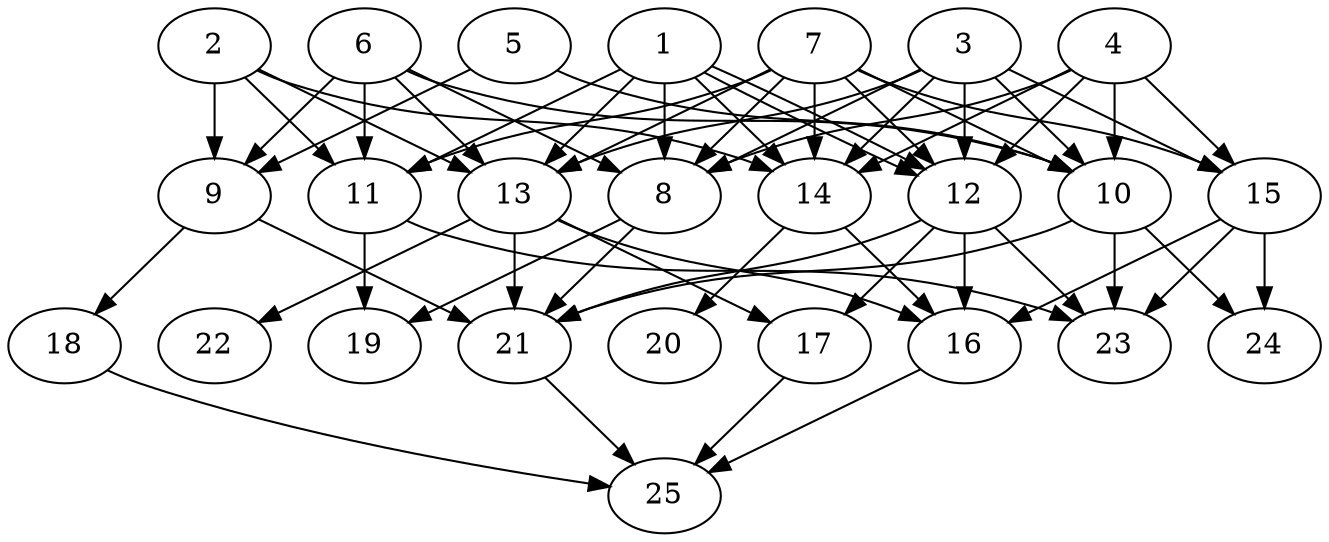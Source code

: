 // DAG automatically generated by daggen at Thu Oct  3 14:00:39 2019
// ./daggen --dot -n 25 --ccr 0.4 --fat 0.7 --regular 0.7 --density 0.7 --mindata 5242880 --maxdata 52428800 
digraph G {
  1 [size="93890560", alpha="0.01", expect_size="37556224"] 
  1 -> 8 [size ="37556224"]
  1 -> 11 [size ="37556224"]
  1 -> 12 [size ="37556224"]
  1 -> 12 [size ="37556224"]
  1 -> 13 [size ="37556224"]
  1 -> 14 [size ="37556224"]
  2 [size="70033920", alpha="0.06", expect_size="28013568"] 
  2 -> 9 [size ="28013568"]
  2 -> 11 [size ="28013568"]
  2 -> 13 [size ="28013568"]
  2 -> 14 [size ="28013568"]
  3 [size="54128640", alpha="0.08", expect_size="21651456"] 
  3 -> 8 [size ="21651456"]
  3 -> 10 [size ="21651456"]
  3 -> 12 [size ="21651456"]
  3 -> 13 [size ="21651456"]
  3 -> 14 [size ="21651456"]
  3 -> 15 [size ="21651456"]
  4 [size="71040000", alpha="0.10", expect_size="28416000"] 
  4 -> 8 [size ="28416000"]
  4 -> 10 [size ="28416000"]
  4 -> 12 [size ="28416000"]
  4 -> 14 [size ="28416000"]
  4 -> 15 [size ="28416000"]
  5 [size="47526400", alpha="0.06", expect_size="19010560"] 
  5 -> 9 [size ="19010560"]
  5 -> 10 [size ="19010560"]
  6 [size="29913600", alpha="0.17", expect_size="11965440"] 
  6 -> 8 [size ="11965440"]
  6 -> 9 [size ="11965440"]
  6 -> 10 [size ="11965440"]
  6 -> 11 [size ="11965440"]
  6 -> 13 [size ="11965440"]
  7 [size="81049600", alpha="0.00", expect_size="32419840"] 
  7 -> 8 [size ="32419840"]
  7 -> 10 [size ="32419840"]
  7 -> 11 [size ="32419840"]
  7 -> 12 [size ="32419840"]
  7 -> 13 [size ="32419840"]
  7 -> 14 [size ="32419840"]
  7 -> 15 [size ="32419840"]
  8 [size="39746560", alpha="0.12", expect_size="15898624"] 
  8 -> 19 [size ="15898624"]
  8 -> 21 [size ="15898624"]
  9 [size="33710080", alpha="0.06", expect_size="13484032"] 
  9 -> 18 [size ="13484032"]
  9 -> 21 [size ="13484032"]
  10 [size="54904320", alpha="0.16", expect_size="21961728"] 
  10 -> 21 [size ="21961728"]
  10 -> 23 [size ="21961728"]
  10 -> 24 [size ="21961728"]
  11 [size="86901760", alpha="0.16", expect_size="34760704"] 
  11 -> 19 [size ="34760704"]
  11 -> 23 [size ="34760704"]
  12 [size="94873600", alpha="0.01", expect_size="37949440"] 
  12 -> 16 [size ="37949440"]
  12 -> 17 [size ="37949440"]
  12 -> 21 [size ="37949440"]
  12 -> 23 [size ="37949440"]
  13 [size="130334720", alpha="0.09", expect_size="52133888"] 
  13 -> 16 [size ="52133888"]
  13 -> 17 [size ="52133888"]
  13 -> 21 [size ="52133888"]
  13 -> 22 [size ="52133888"]
  14 [size="58365440", alpha="0.13", expect_size="23346176"] 
  14 -> 16 [size ="23346176"]
  14 -> 20 [size ="23346176"]
  15 [size="117094400", alpha="0.18", expect_size="46837760"] 
  15 -> 16 [size ="46837760"]
  15 -> 23 [size ="46837760"]
  15 -> 24 [size ="46837760"]
  16 [size="35225600", alpha="0.10", expect_size="14090240"] 
  16 -> 25 [size ="14090240"]
  17 [size="15242240", alpha="0.02", expect_size="6096896"] 
  17 -> 25 [size ="6096896"]
  18 [size="16058880", alpha="0.05", expect_size="6423552"] 
  18 -> 25 [size ="6423552"]
  19 [size="85529600", alpha="0.03", expect_size="34211840"] 
  20 [size="118425600", alpha="0.11", expect_size="47370240"] 
  21 [size="97464320", alpha="0.12", expect_size="38985728"] 
  21 -> 25 [size ="38985728"]
  22 [size="74365440", alpha="0.04", expect_size="29746176"] 
  23 [size="82406400", alpha="0.02", expect_size="32962560"] 
  24 [size="16335360", alpha="0.09", expect_size="6534144"] 
  25 [size="94725120", alpha="0.03", expect_size="37890048"] 
}
